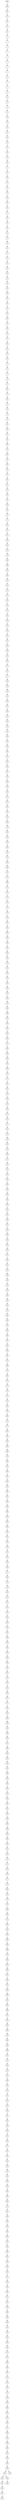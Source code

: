 digraph my_graph {
386 [label=386]
356 [label=356]
261 [label=261]
217 [label=217]
92 [label=92]
25 [label=25]
10 [label=10]
9 [label=9]
7 [label=7]
0 [label=0]
1 [label=1]
2 [label=2]
5 [label=5]
4 [label=4]
3 [label=3]
11 [label=11]
8 [label=8]
6 [label=6]
12 [label=12]
14 [label=14]
15 [label=15]
17 [label=17]
13 [label=13]
19 [label=19]
18 [label=18]
20 [label=20]
23 [label=23]
26 [label=26]
28 [label=28]
22 [label=22]
16 [label=16]
21 [label=21]
24 [label=24]
27 [label=27]
32 [label=32]
29 [label=29]
31 [label=31]
33 [label=33]
34 [label=34]
35 [label=35]
36 [label=36]
30 [label=30]
37 [label=37]
38 [label=38]
39 [label=39]
40 [label=40]
45 [label=45]
41 [label=41]
46 [label=46]
43 [label=43]
47 [label=47]
42 [label=42]
44 [label=44]
48 [label=48]
50 [label=50]
52 [label=52]
49 [label=49]
53 [label=53]
55 [label=55]
58 [label=58]
59 [label=59]
51 [label=51]
62 [label=62]
60 [label=60]
54 [label=54]
56 [label=56]
61 [label=61]
57 [label=57]
66 [label=66]
63 [label=63]
64 [label=64]
65 [label=65]
71 [label=71]
73 [label=73]
72 [label=72]
70 [label=70]
67 [label=67]
68 [label=68]
74 [label=74]
69 [label=69]
75 [label=75]
76 [label=76]
78 [label=78]
79 [label=79]
85 [label=85]
84 [label=84]
81 [label=81]
80 [label=80]
88 [label=88]
87 [label=87]
86 [label=86]
83 [label=83]
89 [label=89]
93 [label=93]
97 [label=97]
96 [label=96]
91 [label=91]
90 [label=90]
98 [label=98]
94 [label=94]
100 [label=100]
99 [label=99]
82 [label=82]
77 [label=77]
102 [label=102]
95 [label=95]
101 [label=101]
103 [label=103]
104 [label=104]
107 [label=107]
113 [label=113]
108 [label=108]
106 [label=106]
105 [label=105]
109 [label=109]
110 [label=110]
116 [label=116]
111 [label=111]
112 [label=112]
115 [label=115]
114 [label=114]
117 [label=117]
119 [label=119]
118 [label=118]
123 [label=123]
124 [label=124]
122 [label=122]
131 [label=131]
129 [label=129]
126 [label=126]
125 [label=125]
120 [label=120]
121 [label=121]
132 [label=132]
127 [label=127]
130 [label=130]
128 [label=128]
133 [label=133]
134 [label=134]
135 [label=135]
137 [label=137]
139 [label=139]
145 [label=145]
140 [label=140]
136 [label=136]
142 [label=142]
138 [label=138]
141 [label=141]
143 [label=143]
146 [label=146]
147 [label=147]
144 [label=144]
149 [label=149]
151 [label=151]
150 [label=150]
148 [label=148]
156 [label=156]
155 [label=155]
157 [label=157]
152 [label=152]
153 [label=153]
154 [label=154]
158 [label=158]
160 [label=160]
170 [label=170]
164 [label=164]
159 [label=159]
163 [label=163]
165 [label=165]
162 [label=162]
161 [label=161]
166 [label=166]
168 [label=168]
167 [label=167]
171 [label=171]
169 [label=169]
173 [label=173]
174 [label=174]
177 [label=177]
175 [label=175]
172 [label=172]
178 [label=178]
179 [label=179]
181 [label=181]
183 [label=183]
180 [label=180]
184 [label=184]
186 [label=186]
182 [label=182]
188 [label=188]
185 [label=185]
176 [label=176]
187 [label=187]
189 [label=189]
191 [label=191]
190 [label=190]
194 [label=194]
192 [label=192]
198 [label=198]
197 [label=197]
199 [label=199]
196 [label=196]
193 [label=193]
195 [label=195]
202 [label=202]
204 [label=204]
203 [label=203]
212 [label=212]
206 [label=206]
208 [label=208]
200 [label=200]
207 [label=207]
209 [label=209]
210 [label=210]
211 [label=211]
201 [label=201]
205 [label=205]
215 [label=215]
220 [label=220]
216 [label=216]
223 [label=223]
213 [label=213]
218 [label=218]
221 [label=221]
219 [label=219]
214 [label=214]
226 [label=226]
225 [label=225]
222 [label=222]
228 [label=228]
227 [label=227]
224 [label=224]
231 [label=231]
229 [label=229]
230 [label=230]
232 [label=232]
235 [label=235]
234 [label=234]
236 [label=236]
233 [label=233]
241 [label=241]
242 [label=242]
238 [label=238]
237 [label=237]
240 [label=240]
239 [label=239]
249 [label=249]
243 [label=243]
244 [label=244]
247 [label=247]
245 [label=245]
251 [label=251]
253 [label=253]
246 [label=246]
248 [label=248]
252 [label=252]
254 [label=254]
259 [label=259]
256 [label=256]
255 [label=255]
250 [label=250]
264 [label=264]
258 [label=258]
257 [label=257]
262 [label=262]
269 [label=269]
267 [label=267]
266 [label=266]
263 [label=263]
265 [label=265]
270 [label=270]
268 [label=268]
271 [label=271]
260 [label=260]
272 [label=272]
273 [label=273]
279 [label=279]
274 [label=274]
276 [label=276]
285 [label=285]
284 [label=284]
286 [label=286]
275 [label=275]
277 [label=277]
280 [label=280]
283 [label=283]
292 [label=292]
290 [label=290]
288 [label=288]
278 [label=278]
282 [label=282]
281 [label=281]
289 [label=289]
291 [label=291]
293 [label=293]
297 [label=297]
296 [label=296]
287 [label=287]
295 [label=295]
300 [label=300]
299 [label=299]
294 [label=294]
302 [label=302]
309 [label=309]
308 [label=308]
304 [label=304]
305 [label=305]
303 [label=303]
312 [label=312]
301 [label=301]
310 [label=310]
306 [label=306]
311 [label=311]
298 [label=298]
307 [label=307]
313 [label=313]
318 [label=318]
317 [label=317]
321 [label=321]
314 [label=314]
316 [label=316]
319 [label=319]
320 [label=320]
322 [label=322]
331 [label=331]
328 [label=328]
325 [label=325]
330 [label=330]
323 [label=323]
326 [label=326]
329 [label=329]
333 [label=333]
332 [label=332]
337 [label=337]
315 [label=315]
324 [label=324]
334 [label=334]
341 [label=341]
327 [label=327]
335 [label=335]
338 [label=338]
336 [label=336]
339 [label=339]
342 [label=342]
340 [label=340]
343 [label=343]
347 [label=347]
349 [label=349]
348 [label=348]
350 [label=350]
344 [label=344]
351 [label=351]
345 [label=345]
346 [label=346]
353 [label=353]
354 [label=354]
352 [label=352]
364 [label=364]
362 [label=362]
361 [label=361]
359 [label=359]
358 [label=358]
360 [label=360]
366 [label=366]
369 [label=369]
365 [label=365]
363 [label=363]
357 [label=357]
355 [label=355]
373 [label=373]
371 [label=371]
370 [label=370]
378 [label=378]
377 [label=377]
376 [label=376]
368 [label=368]
367 [label=367]
379 [label=379]
372 [label=372]
385 [label=385]
381 [label=381]
375 [label=375]
383 [label=383]
384 [label=384]
382 [label=382]
380 [label=380]
390 [label=390]
388 [label=388]
374 [label=374]
395 [label=395]
392 [label=392]
393 [label=393]
391 [label=391]
396 [label=396]
397 [label=397]
394 [label=394]
399 [label=399]
401 [label=401]
400 [label=400]
389 [label=389]
387 [label=387]
405 [label=405]
403 [label=403]
398 [label=398]
402 [label=402]
409 [label=409]
404 [label=404]
406 [label=406]
407 [label=407]
411 [label=411]
416 [label=416]
414 [label=414]
413 [label=413]
408 [label=408]
410 [label=410]
415 [label=415]
417 [label=417]
412 [label=412]
420 [label=420]
419 [label=419]
421 [label=421]
418 [label=418]
425 [label=425]
423 [label=423]
422 [label=422]
424 [label=424]
427 [label=427]
426 [label=426]
430 [label=430]
429 [label=429]
428 [label=428]
431 [label=431]
432 [label=432]
435 [label=435]
443 [label=443]
433 [label=433]
436 [label=436]
438 [label=438]
437 [label=437]
441 [label=441]
440 [label=440]
442 [label=442]
434 [label=434]
445 [label=445]
448 [label=448]
447 [label=447]
444 [label=444]
449 [label=449]
450 [label=450]
439 [label=439]
446 [label=446]
452 [label=452]
451 [label=451]
456 [label=456]
458 [label=458]
460 [label=460]
457 [label=457]
461 [label=461]
469 [label=469]
466 [label=466]
459 [label=459]
464 [label=464]
454 [label=454]
455 [label=455]
453 [label=453]
463 [label=463]
462 [label=462]
472 [label=472]
471 [label=471]
468 [label=468]
465 [label=465]
467 [label=467]
470 [label=470]
474 [label=474]
475 [label=475]
473 [label=473]
476 [label=476]
479 [label=479]
480 [label=480]
481 [label=481]
478 [label=478]
482 [label=482]
477 [label=477]
486 [label=486]
487 [label=487]
489 [label=489]
488 [label=488]
491 [label=491]
490 [label=490]
484 [label=484]
495 [label=495]
492 [label=492]
483 [label=483]
485 [label=485]
496 [label=496]
497 [label=497]
493 [label=493]
494 [label=494]
499 [label=499]
498 [label=498]
386->356
356->261
261->217
217->92
92->25
25->10
10->9
9->7
7->0
0->1
1->2
2->5
5->4
4->3
3->11
11->8
8->6
6->12
12->14
14->15
15->17
17->13
13->19
19->18
18->20
20->23
23->26
26->28
28->22
22->16
16->21
21->24
24->27
27->32
32->29
29->31
31->33
33->34
34->35
35->36
36->30
30->37
37->38
38->39
39->40
40->45
45->41
41->46
46->43
43->47
47->42
42->44
44->48
48->50
50->52
52->49
49->53
53->55
55->58
58->59
59->51
51->62
62->60
60->54
54->56
56->61
61->57
57->66
66->63
63->64
64->65
65->71
71->73
73->72
72->70
70->67
67->68
68->74
74->69
69->75
75->76
76->78
78->79
79->85
85->84
84->81
81->80
80->88
88->87
87->86
86->83
83->89
89->93
93->97
97->96
96->91
91->90
90->98
98->94
94->100
100->99
99->82
82->77
77->102
102->95
95->101
101->103
103->104
104->107
107->113
113->108
108->106
106->105
105->109
109->110
110->116
116->111
111->112
112->115
115->114
114->117
117->119
119->118
118->123
123->124
124->122
122->131
131->129
129->126
126->125
125->120
120->121
121->132
132->127
127->130
130->128
128->133
133->134
134->135
135->137
137->139
139->145
145->140
140->136
136->142
142->138
138->141
141->143
143->146
146->147
147->144
144->149
149->151
151->150
150->148
148->156
156->155
155->157
157->152
152->153
153->154
154->158
158->160
160->170
170->164
164->159
159->163
163->165
165->162
162->161
161->166
166->168
168->167
167->171
171->169
169->173
173->174
174->177
177->175
175->172
172->178
178->179
179->181
181->183
183->180
180->184
184->186
186->182
182->188
188->185
185->176
176->187
187->189
189->191
191->190
190->194
194->192
192->198
198->197
197->199
199->196
196->193
193->195
195->202
202->204
204->203
203->212
212->206
206->208
208->200
200->207
207->209
209->210
210->211
211->201
201->205
205->215
215->220
220->216
216->223
223->213
213->218
218->221
221->219
219->214
214->226
226->225
225->222
222->228
228->227
227->224
224->231
231->229
229->230
230->232
232->235
235->234
234->236
236->233
233->241
241->242
242->238
238->237
237->240
240->239
239->249
249->243
243->244
244->247
247->245
245->251
251->253
253->246
246->248
248->252
252->254
254->259
259->256
256->255
255->250
250->264
264->258
258->257
257->262
262->269
269->267
267->266
266->263
263->265
265->270
270->268
268->271
271->260
260->272
272->273
273->279
279->274
274->276
276->285
285->284
284->286
286->275
275->277
277->280
280->283
283->292
292->290
290->288
288->278
278->282
282->281
281->289
289->291
291->293
293->297
297->296
296->287
287->295
295->300
300->299
299->294
294->302
302->309
309->308
308->304
304->305
305->303
303->312
312->301
301->310
310->306
306->311
311->298
298->307
307->313
313->318
318->317
317->321
321->314
314->316
316->319
319->320
320->322
322->331
331->328
328->325
325->330
330->323
323->326
326->329
329->333
333->332
332->337
337->315
315->324
324->334
334->341
341->327
327->335
335->338
338->336
336->339
339->342
342->340
340->343
343->347
347->349
349->348
348->350
350->344
344->351
351->345
345->346
346->353
353->354
354->352
352->364
364->362
362->361
361->359
359->358
358->360
360->366
366->369
369->365
365->363
363->357
357->355
355->373
373->371
371->370
370->378
378->377
377->376
376->368
368->367
367->379
379->372
372->385
385->381
381->375
375->383
383->384
384->382
382->380
380->390
390->388
388->374
374->395
395->392
392->393
393->391
391->396
396->397
397->394
394->399
399->401
401->400
400->389
389->387
387->405
405->403
403->398
398->402
402->409
409->404
404->406
406->407
407->411
411->416
416->414
414->413
413->408
408->410
410->415
415->417
417->412
412->420
420->419
419->421
421->418
418->425
425->423
423->422
422->424
424->427
427->426
426->430
430->429
429->428
428->431
431->432
432->435
435->443
443->433
433->436
436->438
438->437
437->441
441->440
440->442
442->434
434->445
445->448
448->447
447->444
444->449
449->450
450->439
439->446
446->452
452->451
451->456
456->458
458->460
460->457
457->461
461->469
469->466
466->459
459->464
464->454
454->455
455->453
453->463
463->462
462->472
472->471
471->468
468->465
465->467
467->470
470->474
474->475
475->473
473->476
476->479
479->480
480->481
481->478
478->482
482->477
477->486
486->487
487->489
489->488
488->491
491->490
490->484
484->495
495->492
492->483
483->485
485->496
496->497
497->493
492->494
494->499
495->498
}